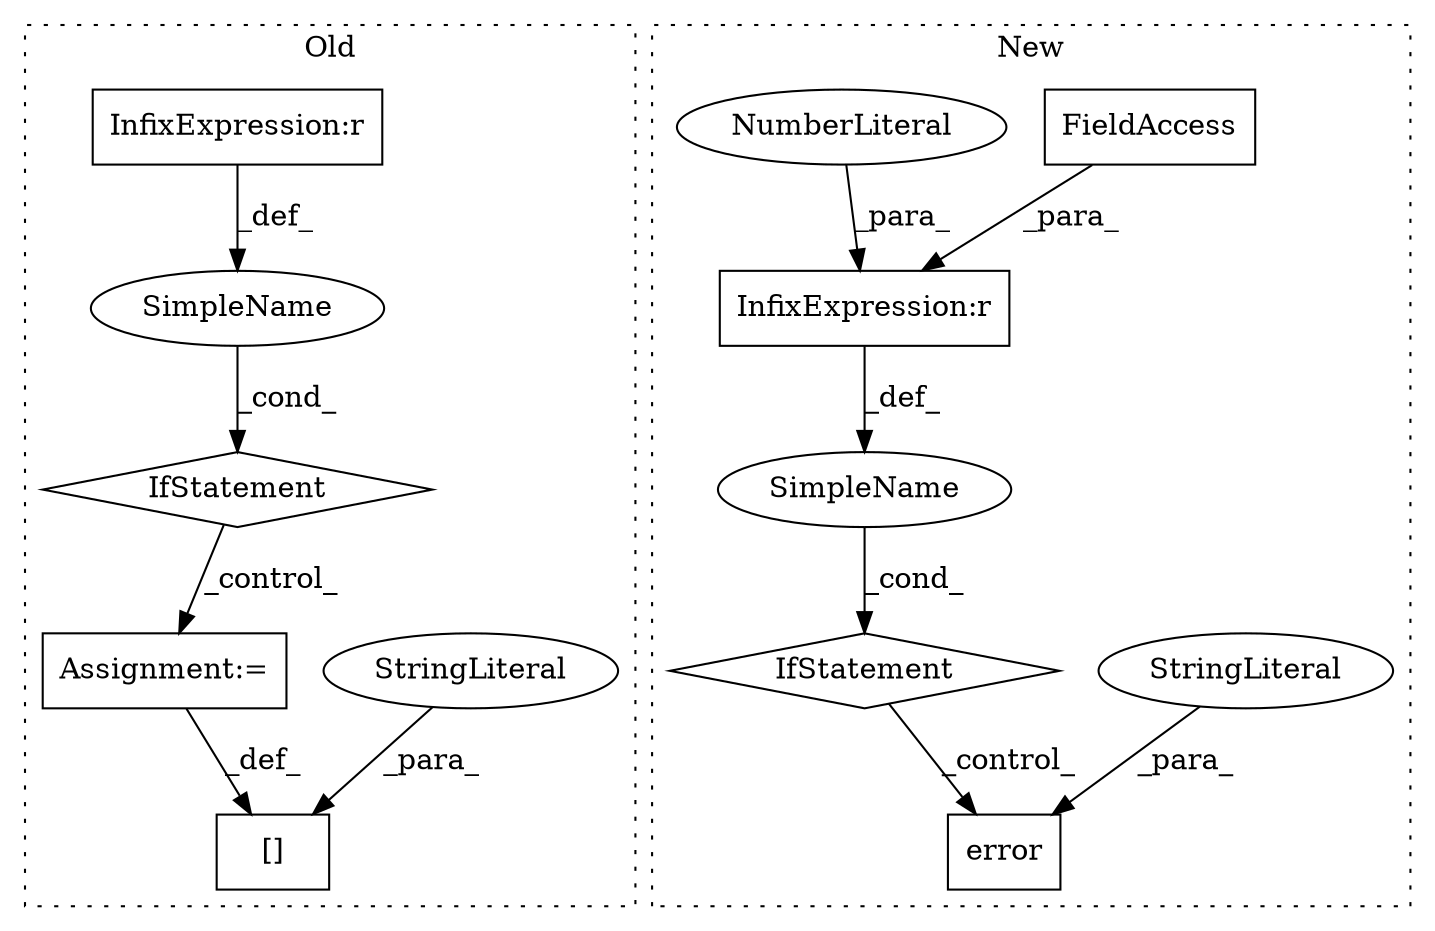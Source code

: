 digraph G {
subgraph cluster0 {
1 [label="[]" a="2" s="7755,7766" l="5,1" shape="box"];
7 [label="StringLiteral" a="45" s="7760" l="6" shape="ellipse"];
9 [label="Assignment:=" a="7" s="7767" l="1" shape="box"];
10 [label="IfStatement" a="25" s="7722,7745" l="4,2" shape="diamond"];
11 [label="SimpleName" a="42" s="" l="" shape="ellipse"];
13 [label="InfixExpression:r" a="27" s="7737" l="4" shape="box"];
label = "Old";
style="dotted";
}
subgraph cluster1 {
2 [label="error" a="32" s="8232,8307" l="6,1" shape="box"];
3 [label="StringLiteral" a="45" s="8238" l="44" shape="ellipse"];
4 [label="IfStatement" a="25" s="8149,8175" l="4,2" shape="diamond"];
5 [label="SimpleName" a="42" s="" l="" shape="ellipse"];
6 [label="InfixExpression:r" a="27" s="8168" l="4" shape="box"];
8 [label="FieldAccess" a="22" s="8153" l="15" shape="box"];
12 [label="NumberLiteral" a="34" s="8172" l="3" shape="ellipse"];
label = "New";
style="dotted";
}
3 -> 2 [label="_para_"];
4 -> 2 [label="_control_"];
5 -> 4 [label="_cond_"];
6 -> 5 [label="_def_"];
7 -> 1 [label="_para_"];
8 -> 6 [label="_para_"];
9 -> 1 [label="_def_"];
10 -> 9 [label="_control_"];
11 -> 10 [label="_cond_"];
12 -> 6 [label="_para_"];
13 -> 11 [label="_def_"];
}
